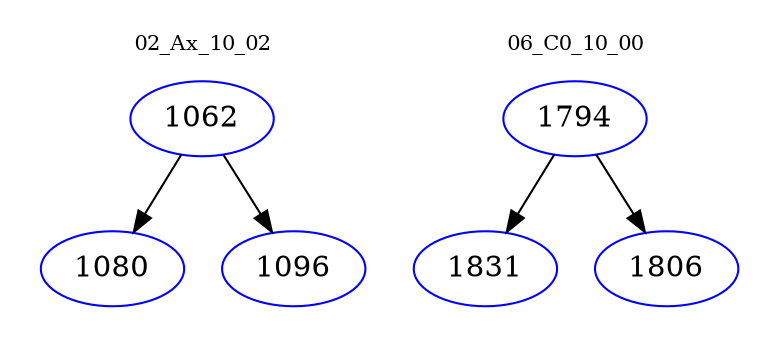 digraph{
subgraph cluster_0 {
color = white
label = "02_Ax_10_02";
fontsize=10;
T0_1062 [label="1062", color="blue"]
T0_1062 -> T0_1080 [color="black"]
T0_1080 [label="1080", color="blue"]
T0_1062 -> T0_1096 [color="black"]
T0_1096 [label="1096", color="blue"]
}
subgraph cluster_1 {
color = white
label = "06_C0_10_00";
fontsize=10;
T1_1794 [label="1794", color="blue"]
T1_1794 -> T1_1831 [color="black"]
T1_1831 [label="1831", color="blue"]
T1_1794 -> T1_1806 [color="black"]
T1_1806 [label="1806", color="blue"]
}
}
